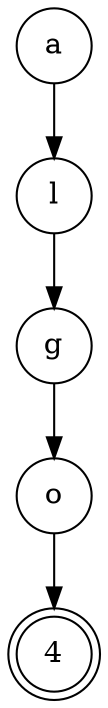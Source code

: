 digraph {   
    node [shape = doublecircle, color = black] 4 ;
    node [shape = circle];
    node [color= black];
    a -> l -> g -> o -> 4;	
}